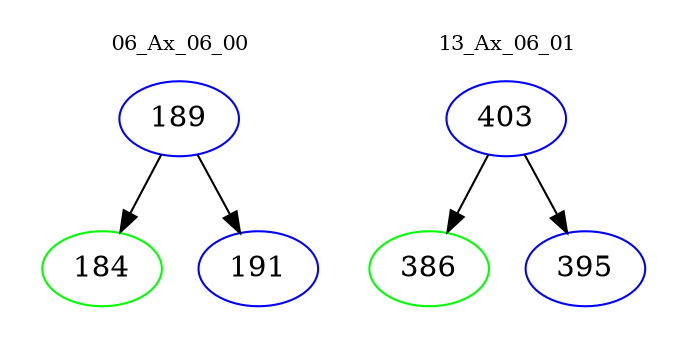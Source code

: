 digraph{
subgraph cluster_0 {
color = white
label = "06_Ax_06_00";
fontsize=10;
T0_189 [label="189", color="blue"]
T0_189 -> T0_184 [color="black"]
T0_184 [label="184", color="green"]
T0_189 -> T0_191 [color="black"]
T0_191 [label="191", color="blue"]
}
subgraph cluster_1 {
color = white
label = "13_Ax_06_01";
fontsize=10;
T1_403 [label="403", color="blue"]
T1_403 -> T1_386 [color="black"]
T1_386 [label="386", color="green"]
T1_403 -> T1_395 [color="black"]
T1_395 [label="395", color="blue"]
}
}

